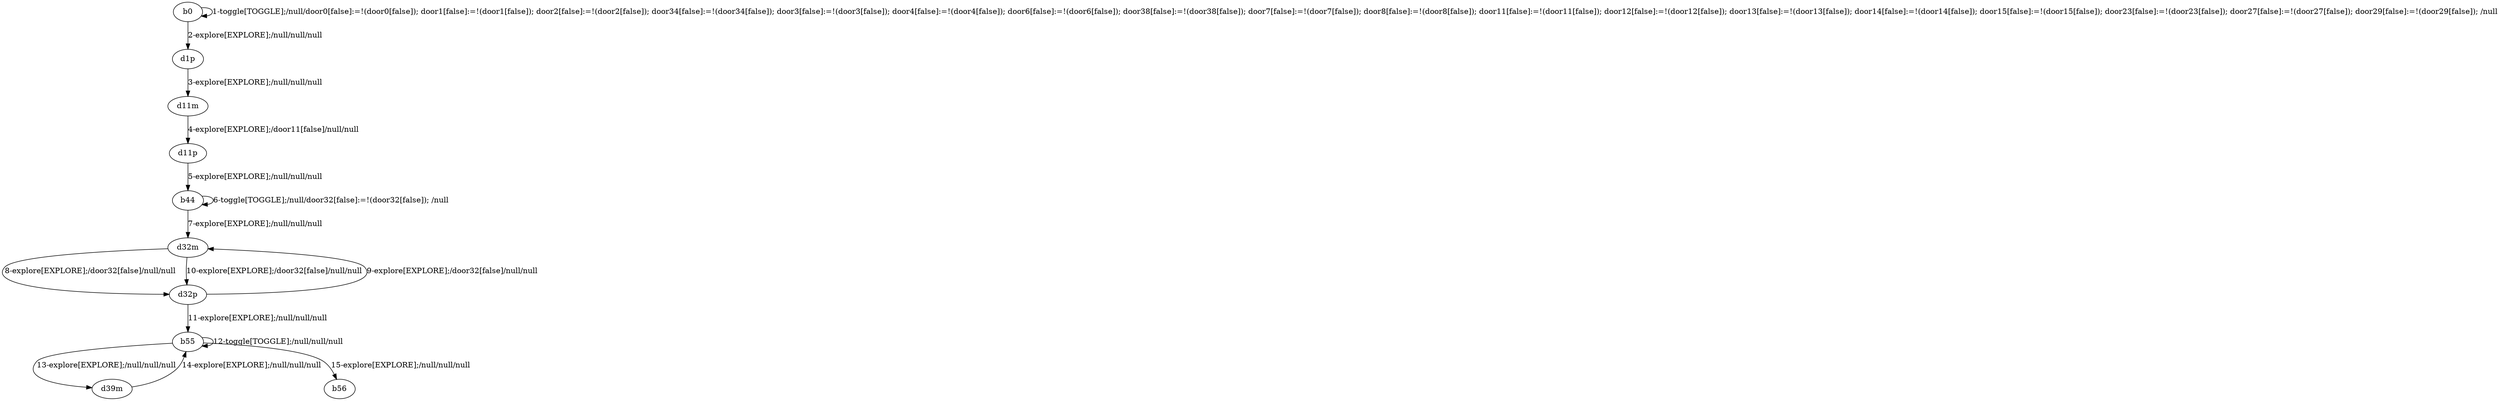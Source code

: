 # Total number of goals covered by this test: 1
# b55 --> b56

digraph g {
"b0" -> "b0" [label = "1-toggle[TOGGLE];/null/door0[false]:=!(door0[false]); door1[false]:=!(door1[false]); door2[false]:=!(door2[false]); door34[false]:=!(door34[false]); door3[false]:=!(door3[false]); door4[false]:=!(door4[false]); door6[false]:=!(door6[false]); door38[false]:=!(door38[false]); door7[false]:=!(door7[false]); door8[false]:=!(door8[false]); door11[false]:=!(door11[false]); door12[false]:=!(door12[false]); door13[false]:=!(door13[false]); door14[false]:=!(door14[false]); door15[false]:=!(door15[false]); door23[false]:=!(door23[false]); door27[false]:=!(door27[false]); door29[false]:=!(door29[false]); /null"];
"b0" -> "d1p" [label = "2-explore[EXPLORE];/null/null/null"];
"d1p" -> "d11m" [label = "3-explore[EXPLORE];/null/null/null"];
"d11m" -> "d11p" [label = "4-explore[EXPLORE];/door11[false]/null/null"];
"d11p" -> "b44" [label = "5-explore[EXPLORE];/null/null/null"];
"b44" -> "b44" [label = "6-toggle[TOGGLE];/null/door32[false]:=!(door32[false]); /null"];
"b44" -> "d32m" [label = "7-explore[EXPLORE];/null/null/null"];
"d32m" -> "d32p" [label = "8-explore[EXPLORE];/door32[false]/null/null"];
"d32p" -> "d32m" [label = "9-explore[EXPLORE];/door32[false]/null/null"];
"d32m" -> "d32p" [label = "10-explore[EXPLORE];/door32[false]/null/null"];
"d32p" -> "b55" [label = "11-explore[EXPLORE];/null/null/null"];
"b55" -> "b55" [label = "12-toggle[TOGGLE];/null/null/null"];
"b55" -> "d39m" [label = "13-explore[EXPLORE];/null/null/null"];
"d39m" -> "b55" [label = "14-explore[EXPLORE];/null/null/null"];
"b55" -> "b56" [label = "15-explore[EXPLORE];/null/null/null"];
}